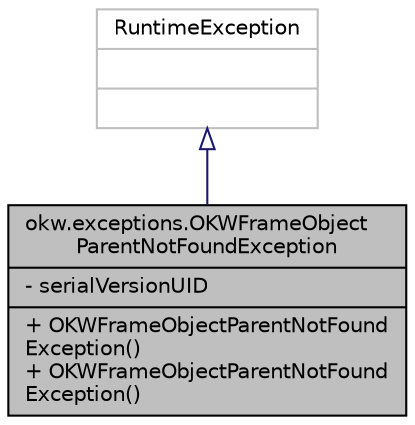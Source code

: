 digraph "okw.exceptions.OKWFrameObjectParentNotFoundException"
{
 // INTERACTIVE_SVG=YES
 // LATEX_PDF_SIZE
  edge [fontname="Helvetica",fontsize="10",labelfontname="Helvetica",labelfontsize="10"];
  node [fontname="Helvetica",fontsize="10",shape=record];
  Node1 [label="{okw.exceptions.OKWFrameObject\lParentNotFoundException\n|- serialVersionUID\l|+ OKWFrameObjectParentNotFound\lException()\l+ OKWFrameObjectParentNotFound\lException()\l}",height=0.2,width=0.4,color="black", fillcolor="grey75", style="filled", fontcolor="black",tooltip="Die Ausnahme OKWFrameObjectWindowNotFoundException wird ausgelöst, wenn ein Fenster-Frame-Objekt mit ..."];
  Node2 -> Node1 [dir="back",color="midnightblue",fontsize="10",style="solid",arrowtail="onormal",fontname="Helvetica"];
  Node2 [label="{RuntimeException\n||}",height=0.2,width=0.4,color="grey75", fillcolor="white", style="filled",tooltip=" "];
}
